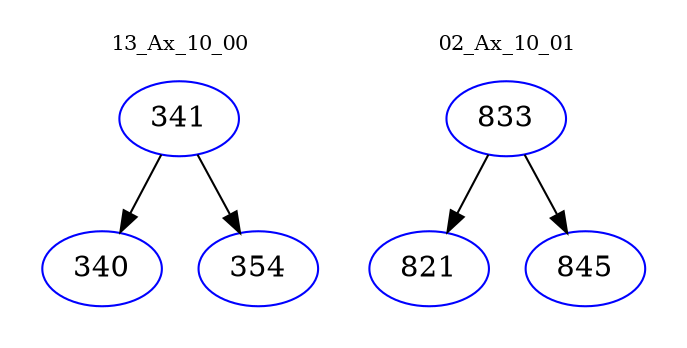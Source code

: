 digraph{
subgraph cluster_0 {
color = white
label = "13_Ax_10_00";
fontsize=10;
T0_341 [label="341", color="blue"]
T0_341 -> T0_340 [color="black"]
T0_340 [label="340", color="blue"]
T0_341 -> T0_354 [color="black"]
T0_354 [label="354", color="blue"]
}
subgraph cluster_1 {
color = white
label = "02_Ax_10_01";
fontsize=10;
T1_833 [label="833", color="blue"]
T1_833 -> T1_821 [color="black"]
T1_821 [label="821", color="blue"]
T1_833 -> T1_845 [color="black"]
T1_845 [label="845", color="blue"]
}
}
